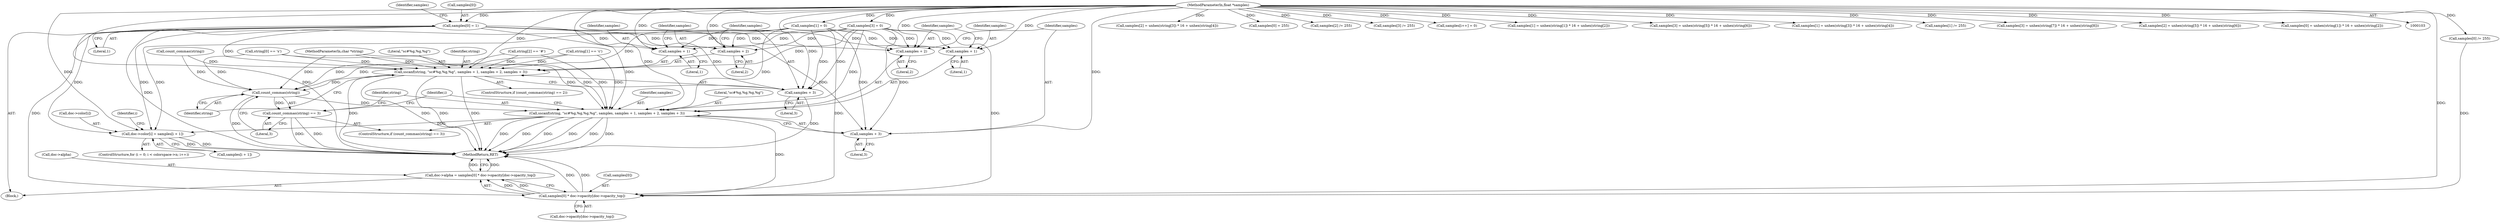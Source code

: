digraph "0_ghostscript_60dabde18d7fe12b19da8b509bdfee9cc886aafc_0@pointer" {
"1000126" [label="(Call,samples[0] = 1)"];
"1000108" [label="(MethodParameterIn,float *samples)"];
"1000311" [label="(Call,sscanf(string, \"sc#%g,%g,%g\", samples + 1, samples + 2, samples + 3))"];
"1000325" [label="(Call,count_commas(string))"];
"1000324" [label="(Call,count_commas(string) == 3)"];
"1000328" [label="(Call,sscanf(string, \"sc#%g,%g,%g,%g\", samples, samples + 1, samples + 2, samples + 3))"];
"1000511" [label="(Call,doc->color[i] = samples[i + 1])"];
"1000526" [label="(Call,samples[0] * doc->opacity[doc->opacity_top])"];
"1000522" [label="(Call,doc->alpha = samples[0] * doc->opacity[doc->opacity_top])"];
"1000314" [label="(Call,samples + 1)"];
"1000317" [label="(Call,samples + 2)"];
"1000320" [label="(Call,samples + 3)"];
"1000332" [label="(Call,samples + 1)"];
"1000335" [label="(Call,samples + 2)"];
"1000338" [label="(Call,samples + 3)"];
"1000306" [label="(ControlStructure,if (count_commas(string) == 2))"];
"1000318" [label="(Identifier,samples)"];
"1000322" [label="(Literal,3)"];
"1000126" [label="(Call,samples[0] = 1)"];
"1000236" [label="(Call,samples[2] = unhex(string[3]) * 16 + unhex(string[4]))"];
"1000330" [label="(Literal,\"sc#%g,%g,%g,%g\")"];
"1000333" [label="(Identifier,samples)"];
"1000502" [label="(Identifier,i)"];
"1000340" [label="(Literal,3)"];
"1000313" [label="(Literal,\"sc#%g,%g,%g\")"];
"1000216" [label="(Call,samples[0] = 255)"];
"1000276" [label="(Call,samples[2] /= 255)"];
"1000517" [label="(Call,samples[i + 1])"];
"1000527" [label="(Call,samples[0])"];
"1000329" [label="(Identifier,string)"];
"1000281" [label="(Call,samples[3] /= 255)"];
"1000522" [label="(Call,doc->alpha = samples[0] * doc->opacity[doc->opacity_top])"];
"1000317" [label="(Call,samples + 2)"];
"1000510" [label="(Identifier,i)"];
"1000326" [label="(Identifier,string)"];
"1000433" [label="(Call,samples[i++] = 0)"];
"1000319" [label="(Literal,2)"];
"1000335" [label="(Call,samples + 2)"];
"1000106" [label="(MethodParameterIn,char *string)"];
"1000130" [label="(Literal,1)"];
"1000336" [label="(Identifier,samples)"];
"1000221" [label="(Call,samples[1] = unhex(string[1]) * 16 + unhex(string[2]))"];
"1000251" [label="(Call,samples[3] = unhex(string[5]) * 16 + unhex(string[6]))"];
"1000512" [label="(Call,doc->color[i])"];
"1000324" [label="(Call,count_commas(string) == 3)"];
"1000314" [label="(Call,samples + 1)"];
"1000266" [label="(Call,samples[0] /= 255)"];
"1000169" [label="(Call,samples[1] = unhex(string[3]) * 16 + unhex(string[4]))"];
"1000271" [label="(Call,samples[1] /= 255)"];
"1000325" [label="(Call,count_commas(string))"];
"1000308" [label="(Call,count_commas(string))"];
"1000131" [label="(Call,samples[1] = 0)"];
"1000334" [label="(Literal,1)"];
"1000199" [label="(Call,samples[3] = unhex(string[7]) * 16 + unhex(string[8]))"];
"1000323" [label="(ControlStructure,if (count_commas(string) == 3))"];
"1000133" [label="(Identifier,samples)"];
"1000136" [label="(Call,samples[3] = 0)"];
"1000526" [label="(Call,samples[0] * doc->opacity[doc->opacity_top])"];
"1000337" [label="(Literal,2)"];
"1000312" [label="(Identifier,string)"];
"1000311" [label="(Call,sscanf(string, \"sc#%g,%g,%g\", samples + 1, samples + 2, samples + 3))"];
"1000537" [label="(MethodReturn,RET)"];
"1000184" [label="(Call,samples[2] = unhex(string[5]) * 16 + unhex(string[6]))"];
"1000315" [label="(Identifier,samples)"];
"1000321" [label="(Identifier,samples)"];
"1000338" [label="(Call,samples + 3)"];
"1000127" [label="(Call,samples[0])"];
"1000109" [label="(Block,)"];
"1000154" [label="(Call,samples[0] = unhex(string[1]) * 16 + unhex(string[2]))"];
"1000108" [label="(MethodParameterIn,float *samples)"];
"1000320" [label="(Call,samples + 3)"];
"1000500" [label="(ControlStructure,for (i = 0; i < colorspace->n; i++))"];
"1000316" [label="(Literal,1)"];
"1000530" [label="(Call,doc->opacity[doc->opacity_top])"];
"1000328" [label="(Call,sscanf(string, \"sc#%g,%g,%g,%g\", samples, samples + 1, samples + 2, samples + 3))"];
"1000523" [label="(Call,doc->alpha)"];
"1000300" [label="(Call,string[2] == '#')"];
"1000295" [label="(Call,string[1] == 'c')"];
"1000327" [label="(Literal,3)"];
"1000331" [label="(Identifier,samples)"];
"1000339" [label="(Identifier,samples)"];
"1000332" [label="(Call,samples + 1)"];
"1000511" [label="(Call,doc->color[i] = samples[i + 1])"];
"1000289" [label="(Call,string[0] == 's')"];
"1000126" -> "1000109"  [label="AST: "];
"1000126" -> "1000130"  [label="CFG: "];
"1000127" -> "1000126"  [label="AST: "];
"1000130" -> "1000126"  [label="AST: "];
"1000133" -> "1000126"  [label="CFG: "];
"1000126" -> "1000537"  [label="DDG: "];
"1000108" -> "1000126"  [label="DDG: "];
"1000126" -> "1000311"  [label="DDG: "];
"1000126" -> "1000314"  [label="DDG: "];
"1000126" -> "1000317"  [label="DDG: "];
"1000126" -> "1000320"  [label="DDG: "];
"1000126" -> "1000328"  [label="DDG: "];
"1000126" -> "1000332"  [label="DDG: "];
"1000126" -> "1000335"  [label="DDG: "];
"1000126" -> "1000338"  [label="DDG: "];
"1000126" -> "1000511"  [label="DDG: "];
"1000126" -> "1000526"  [label="DDG: "];
"1000108" -> "1000103"  [label="AST: "];
"1000108" -> "1000537"  [label="DDG: "];
"1000108" -> "1000131"  [label="DDG: "];
"1000108" -> "1000136"  [label="DDG: "];
"1000108" -> "1000154"  [label="DDG: "];
"1000108" -> "1000169"  [label="DDG: "];
"1000108" -> "1000184"  [label="DDG: "];
"1000108" -> "1000199"  [label="DDG: "];
"1000108" -> "1000216"  [label="DDG: "];
"1000108" -> "1000221"  [label="DDG: "];
"1000108" -> "1000236"  [label="DDG: "];
"1000108" -> "1000251"  [label="DDG: "];
"1000108" -> "1000266"  [label="DDG: "];
"1000108" -> "1000271"  [label="DDG: "];
"1000108" -> "1000276"  [label="DDG: "];
"1000108" -> "1000281"  [label="DDG: "];
"1000108" -> "1000311"  [label="DDG: "];
"1000108" -> "1000314"  [label="DDG: "];
"1000108" -> "1000317"  [label="DDG: "];
"1000108" -> "1000320"  [label="DDG: "];
"1000108" -> "1000328"  [label="DDG: "];
"1000108" -> "1000332"  [label="DDG: "];
"1000108" -> "1000335"  [label="DDG: "];
"1000108" -> "1000338"  [label="DDG: "];
"1000108" -> "1000433"  [label="DDG: "];
"1000108" -> "1000511"  [label="DDG: "];
"1000108" -> "1000526"  [label="DDG: "];
"1000311" -> "1000306"  [label="AST: "];
"1000311" -> "1000320"  [label="CFG: "];
"1000312" -> "1000311"  [label="AST: "];
"1000313" -> "1000311"  [label="AST: "];
"1000314" -> "1000311"  [label="AST: "];
"1000317" -> "1000311"  [label="AST: "];
"1000320" -> "1000311"  [label="AST: "];
"1000326" -> "1000311"  [label="CFG: "];
"1000311" -> "1000537"  [label="DDG: "];
"1000311" -> "1000537"  [label="DDG: "];
"1000311" -> "1000537"  [label="DDG: "];
"1000311" -> "1000537"  [label="DDG: "];
"1000308" -> "1000311"  [label="DDG: "];
"1000289" -> "1000311"  [label="DDG: "];
"1000295" -> "1000311"  [label="DDG: "];
"1000300" -> "1000311"  [label="DDG: "];
"1000106" -> "1000311"  [label="DDG: "];
"1000131" -> "1000311"  [label="DDG: "];
"1000136" -> "1000311"  [label="DDG: "];
"1000311" -> "1000325"  [label="DDG: "];
"1000325" -> "1000324"  [label="AST: "];
"1000325" -> "1000326"  [label="CFG: "];
"1000326" -> "1000325"  [label="AST: "];
"1000327" -> "1000325"  [label="CFG: "];
"1000325" -> "1000537"  [label="DDG: "];
"1000325" -> "1000324"  [label="DDG: "];
"1000308" -> "1000325"  [label="DDG: "];
"1000289" -> "1000325"  [label="DDG: "];
"1000295" -> "1000325"  [label="DDG: "];
"1000300" -> "1000325"  [label="DDG: "];
"1000106" -> "1000325"  [label="DDG: "];
"1000325" -> "1000328"  [label="DDG: "];
"1000324" -> "1000323"  [label="AST: "];
"1000324" -> "1000327"  [label="CFG: "];
"1000327" -> "1000324"  [label="AST: "];
"1000329" -> "1000324"  [label="CFG: "];
"1000502" -> "1000324"  [label="CFG: "];
"1000324" -> "1000537"  [label="DDG: "];
"1000324" -> "1000537"  [label="DDG: "];
"1000328" -> "1000323"  [label="AST: "];
"1000328" -> "1000338"  [label="CFG: "];
"1000329" -> "1000328"  [label="AST: "];
"1000330" -> "1000328"  [label="AST: "];
"1000331" -> "1000328"  [label="AST: "];
"1000332" -> "1000328"  [label="AST: "];
"1000335" -> "1000328"  [label="AST: "];
"1000338" -> "1000328"  [label="AST: "];
"1000502" -> "1000328"  [label="CFG: "];
"1000328" -> "1000537"  [label="DDG: "];
"1000328" -> "1000537"  [label="DDG: "];
"1000328" -> "1000537"  [label="DDG: "];
"1000328" -> "1000537"  [label="DDG: "];
"1000328" -> "1000537"  [label="DDG: "];
"1000328" -> "1000537"  [label="DDG: "];
"1000289" -> "1000328"  [label="DDG: "];
"1000295" -> "1000328"  [label="DDG: "];
"1000300" -> "1000328"  [label="DDG: "];
"1000106" -> "1000328"  [label="DDG: "];
"1000131" -> "1000328"  [label="DDG: "];
"1000136" -> "1000328"  [label="DDG: "];
"1000328" -> "1000511"  [label="DDG: "];
"1000328" -> "1000526"  [label="DDG: "];
"1000511" -> "1000500"  [label="AST: "];
"1000511" -> "1000517"  [label="CFG: "];
"1000512" -> "1000511"  [label="AST: "];
"1000517" -> "1000511"  [label="AST: "];
"1000510" -> "1000511"  [label="CFG: "];
"1000511" -> "1000537"  [label="DDG: "];
"1000511" -> "1000537"  [label="DDG: "];
"1000131" -> "1000511"  [label="DDG: "];
"1000136" -> "1000511"  [label="DDG: "];
"1000526" -> "1000522"  [label="AST: "];
"1000526" -> "1000530"  [label="CFG: "];
"1000527" -> "1000526"  [label="AST: "];
"1000530" -> "1000526"  [label="AST: "];
"1000522" -> "1000526"  [label="CFG: "];
"1000526" -> "1000537"  [label="DDG: "];
"1000526" -> "1000537"  [label="DDG: "];
"1000526" -> "1000522"  [label="DDG: "];
"1000526" -> "1000522"  [label="DDG: "];
"1000266" -> "1000526"  [label="DDG: "];
"1000131" -> "1000526"  [label="DDG: "];
"1000136" -> "1000526"  [label="DDG: "];
"1000522" -> "1000109"  [label="AST: "];
"1000523" -> "1000522"  [label="AST: "];
"1000537" -> "1000522"  [label="CFG: "];
"1000522" -> "1000537"  [label="DDG: "];
"1000522" -> "1000537"  [label="DDG: "];
"1000314" -> "1000316"  [label="CFG: "];
"1000315" -> "1000314"  [label="AST: "];
"1000316" -> "1000314"  [label="AST: "];
"1000318" -> "1000314"  [label="CFG: "];
"1000131" -> "1000314"  [label="DDG: "];
"1000136" -> "1000314"  [label="DDG: "];
"1000317" -> "1000319"  [label="CFG: "];
"1000318" -> "1000317"  [label="AST: "];
"1000319" -> "1000317"  [label="AST: "];
"1000321" -> "1000317"  [label="CFG: "];
"1000131" -> "1000317"  [label="DDG: "];
"1000136" -> "1000317"  [label="DDG: "];
"1000320" -> "1000322"  [label="CFG: "];
"1000321" -> "1000320"  [label="AST: "];
"1000322" -> "1000320"  [label="AST: "];
"1000320" -> "1000537"  [label="DDG: "];
"1000131" -> "1000320"  [label="DDG: "];
"1000136" -> "1000320"  [label="DDG: "];
"1000332" -> "1000334"  [label="CFG: "];
"1000333" -> "1000332"  [label="AST: "];
"1000334" -> "1000332"  [label="AST: "];
"1000336" -> "1000332"  [label="CFG: "];
"1000131" -> "1000332"  [label="DDG: "];
"1000136" -> "1000332"  [label="DDG: "];
"1000335" -> "1000337"  [label="CFG: "];
"1000336" -> "1000335"  [label="AST: "];
"1000337" -> "1000335"  [label="AST: "];
"1000339" -> "1000335"  [label="CFG: "];
"1000131" -> "1000335"  [label="DDG: "];
"1000136" -> "1000335"  [label="DDG: "];
"1000338" -> "1000340"  [label="CFG: "];
"1000339" -> "1000338"  [label="AST: "];
"1000340" -> "1000338"  [label="AST: "];
"1000131" -> "1000338"  [label="DDG: "];
"1000136" -> "1000338"  [label="DDG: "];
}
